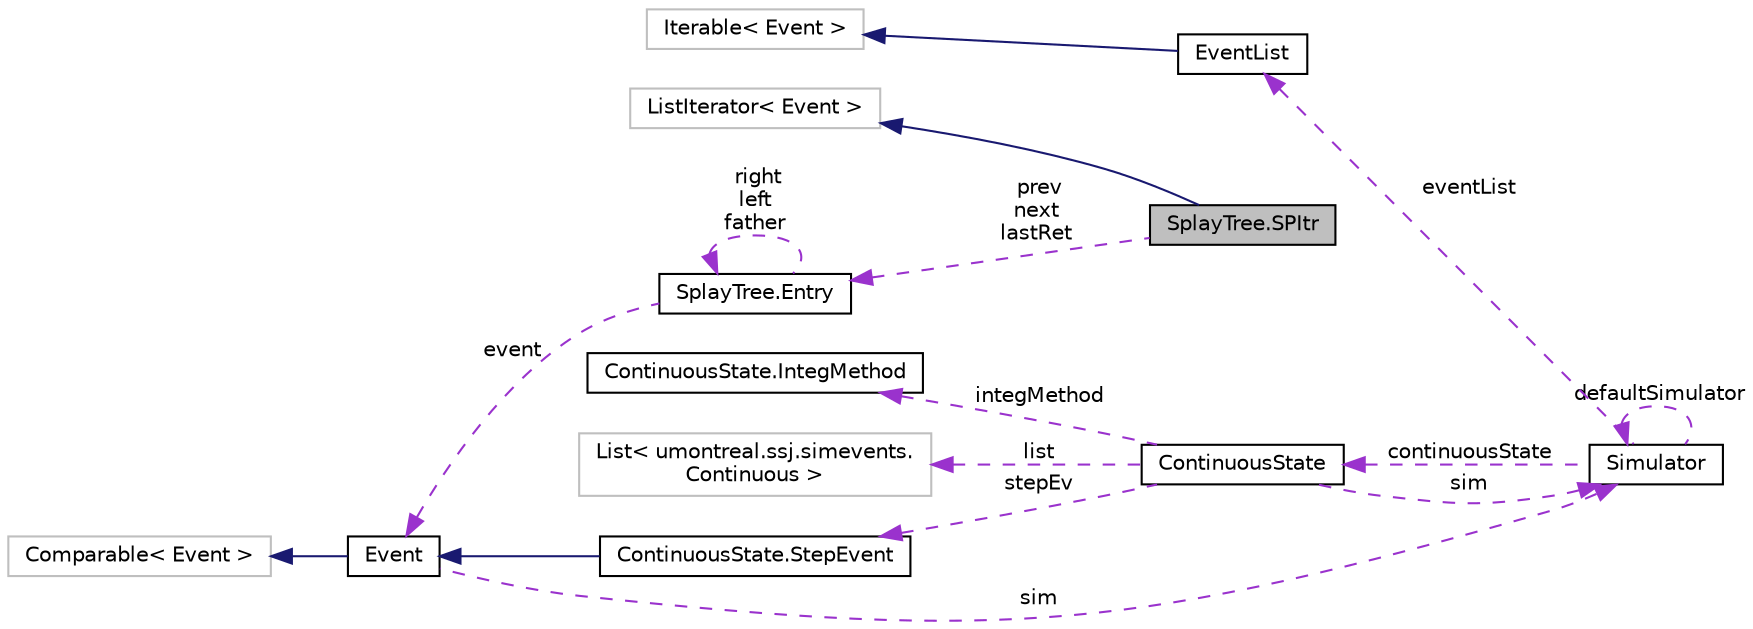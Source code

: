 digraph "SplayTree.SPItr"
{
 // INTERACTIVE_SVG=YES
  bgcolor="transparent";
  edge [fontname="Helvetica",fontsize="10",labelfontname="Helvetica",labelfontsize="10"];
  node [fontname="Helvetica",fontsize="10",shape=record];
  rankdir="LR";
  Node2 [label="SplayTree.SPItr",height=0.2,width=0.4,color="black", fillcolor="grey75", style="filled", fontcolor="black"];
  Node3 -> Node2 [dir="back",color="midnightblue",fontsize="10",style="solid",fontname="Helvetica"];
  Node3 [label="ListIterator\< Event \>",height=0.2,width=0.4,color="grey75"];
  Node4 -> Node2 [dir="back",color="darkorchid3",fontsize="10",style="dashed",label=" prev\nnext\nlastRet" ,fontname="Helvetica"];
  Node4 [label="SplayTree.Entry",height=0.2,width=0.4,color="black",URL="$db/d90/classumontreal_1_1ssj_1_1simevents_1_1eventlist_1_1SplayTree_1_1Entry.html"];
  Node4 -> Node4 [dir="back",color="darkorchid3",fontsize="10",style="dashed",label=" right\nleft\nfather" ,fontname="Helvetica"];
  Node5 -> Node4 [dir="back",color="darkorchid3",fontsize="10",style="dashed",label=" event" ,fontname="Helvetica"];
  Node5 [label="Event",height=0.2,width=0.4,color="black",URL="$dc/dc0/classumontreal_1_1ssj_1_1simevents_1_1Event.html",tooltip="This abstract class provides event scheduling tools. "];
  Node6 -> Node5 [dir="back",color="midnightblue",fontsize="10",style="solid",fontname="Helvetica"];
  Node6 [label="Comparable\< Event \>",height=0.2,width=0.4,color="grey75"];
  Node7 -> Node5 [dir="back",color="darkorchid3",fontsize="10",style="dashed",label=" sim" ,fontname="Helvetica"];
  Node7 [label="Simulator",height=0.2,width=0.4,color="black",URL="$d0/df5/classumontreal_1_1ssj_1_1simevents_1_1Simulator.html",tooltip="Represents the executive of a discrete-event simulator. "];
  Node7 -> Node7 [dir="back",color="darkorchid3",fontsize="10",style="dashed",label=" defaultSimulator" ,fontname="Helvetica"];
  Node8 -> Node7 [dir="back",color="darkorchid3",fontsize="10",style="dashed",label=" eventList" ,fontname="Helvetica"];
  Node8 [label="EventList",height=0.2,width=0.4,color="black",URL="$d8/d4a/interfaceumontreal_1_1ssj_1_1simevents_1_1eventlist_1_1EventList.html",tooltip="An interface for implementations of event lists. "];
  Node9 -> Node8 [dir="back",color="midnightblue",fontsize="10",style="solid",fontname="Helvetica"];
  Node9 [label="Iterable\< Event \>",height=0.2,width=0.4,color="grey75"];
  Node10 -> Node7 [dir="back",color="darkorchid3",fontsize="10",style="dashed",label=" continuousState" ,fontname="Helvetica"];
  Node10 [label="ContinuousState",height=0.2,width=0.4,color="black",URL="$d8/d68/classumontreal_1_1ssj_1_1simevents_1_1ContinuousState.html",tooltip="Represents the portion of the simulator’s state associated with continuous-time simulation. "];
  Node7 -> Node10 [dir="back",color="darkorchid3",fontsize="10",style="dashed",label=" sim" ,fontname="Helvetica"];
  Node11 -> Node10 [dir="back",color="darkorchid3",fontsize="10",style="dashed",label=" integMethod" ,fontname="Helvetica"];
  Node11 [label="ContinuousState.IntegMethod",height=0.2,width=0.4,color="black",URL="$d1/ddb/enumumontreal_1_1ssj_1_1simevents_1_1ContinuousState_1_1IntegMethod.html"];
  Node12 -> Node10 [dir="back",color="darkorchid3",fontsize="10",style="dashed",label=" list" ,fontname="Helvetica"];
  Node12 [label="List\< umontreal.ssj.simevents.\lContinuous \>",height=0.2,width=0.4,color="grey75"];
  Node13 -> Node10 [dir="back",color="darkorchid3",fontsize="10",style="dashed",label=" stepEv" ,fontname="Helvetica"];
  Node13 [label="ContinuousState.StepEvent",height=0.2,width=0.4,color="black",URL="$d7/d94/classumontreal_1_1ssj_1_1simevents_1_1ContinuousState_1_1StepEvent.html"];
  Node5 -> Node13 [dir="back",color="midnightblue",fontsize="10",style="solid",fontname="Helvetica"];
}
